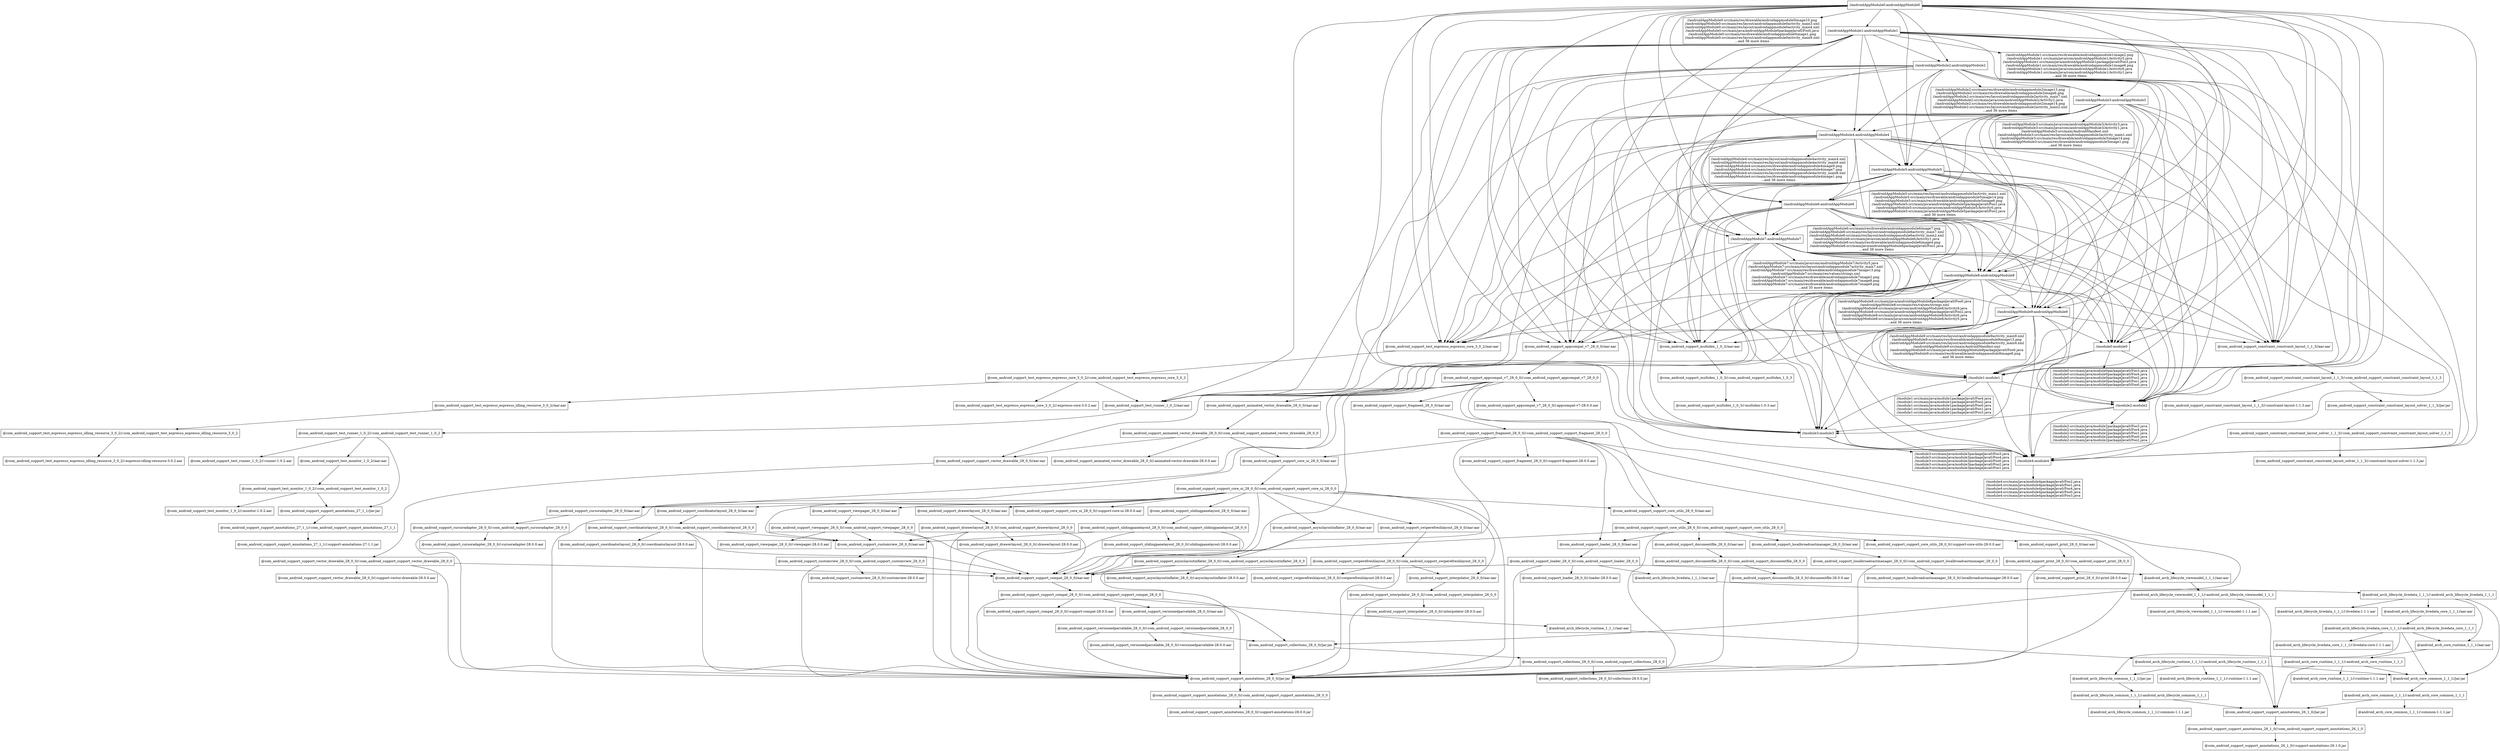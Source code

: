 digraph mygraph {
  node [shape=box];
"//androidAppModule0:androidAppModule0"
"//androidAppModule0:androidAppModule0" -> "//androidAppModule9:androidAppModule9"
"//androidAppModule0:androidAppModule0" -> "//module3:module3"
"//androidAppModule0:androidAppModule0" -> "//androidAppModule4:androidAppModule4"
"//androidAppModule0:androidAppModule0" -> "//androidAppModule6:androidAppModule6"
"//androidAppModule0:androidAppModule0" -> "//androidAppModule8:androidAppModule8"
"//androidAppModule0:androidAppModule0" -> "//androidAppModule7:androidAppModule7"
"//androidAppModule0:androidAppModule0" -> "//androidAppModule2:androidAppModule2"
"//androidAppModule0:androidAppModule0" -> "@com_android_support_appcompat_v7_28_0_0//aar:aar"
"//androidAppModule0:androidAppModule0" -> "//androidAppModule0:src/main/res/drawable/androidappmodule0image10.png\n//androidAppModule0:src/main/res/layout/androidappmodule0activity_main3.xml\n//androidAppModule0:src/main/res/layout/androidappmodule0activity_main4.xml\n//androidAppModule0:src/main/java/androidAppModule0packageJava0/Foo0.java\n//androidAppModule0:src/main/res/drawable/androidappmodule0image1.png\n//androidAppModule0:src/main/res/layout/androidappmodule0activity_main9.xml\n...and 36 more items"
"//androidAppModule0:androidAppModule0" -> "//module0:module0"
"//androidAppModule0:androidAppModule0" -> "@com_android_support_test_espresso_espresso_core_3_0_2//aar:aar"
"//androidAppModule0:androidAppModule0" -> "@com_android_support_multidex_1_0_3//aar:aar"
"//androidAppModule0:androidAppModule0" -> "@com_android_support_test_runner_1_0_2//aar:aar"
"//androidAppModule0:androidAppModule0" -> "@com_android_support_constraint_constraint_layout_1_1_3//aar:aar"
"//androidAppModule0:androidAppModule0" -> "//androidAppModule1:androidAppModule1"
"//androidAppModule0:androidAppModule0" -> "//module2:module2"
"//androidAppModule0:androidAppModule0" -> "//androidAppModule3:androidAppModule3"
"//androidAppModule0:androidAppModule0" -> "//module4:module4"
"//androidAppModule0:androidAppModule0" -> "//androidAppModule5:androidAppModule5"
"//androidAppModule0:androidAppModule0" -> "//module1:module1"
"//androidAppModule1:androidAppModule1"
"//androidAppModule1:androidAppModule1" -> "//androidAppModule3:androidAppModule3"
"//androidAppModule1:androidAppModule1" -> "@com_android_support_constraint_constraint_layout_1_1_3//aar:aar"
"//androidAppModule1:androidAppModule1" -> "//androidAppModule1:src/main/res/drawable/androidappmodule1image2.png\n//androidAppModule1:src/main/java/com/androidAppModule1/Activity5.java\n//androidAppModule1:src/main/java/androidAppModule1packageJava0/Foo3.java\n//androidAppModule1:src/main/res/drawable/androidappmodule1image6.png\n//androidAppModule1:src/main/java/com/androidAppModule1/Activity6.java\n//androidAppModule1:src/main/java/com/androidAppModule1/Activity1.java\n...and 36 more items"
"//androidAppModule1:androidAppModule1" -> "@com_android_support_test_espresso_espresso_core_3_0_2//aar:aar"
"//androidAppModule1:androidAppModule1" -> "@com_android_support_test_runner_1_0_2//aar:aar"
"//androidAppModule1:androidAppModule1" -> "@com_android_support_multidex_1_0_3//aar:aar"
"//androidAppModule1:androidAppModule1" -> "@com_android_support_appcompat_v7_28_0_0//aar:aar"
"//androidAppModule1:androidAppModule1" -> "//androidAppModule7:androidAppModule7"
"//androidAppModule1:androidAppModule1" -> "//androidAppModule9:androidAppModule9"
"//androidAppModule1:androidAppModule1" -> "//androidAppModule4:androidAppModule4"
"//androidAppModule1:androidAppModule1" -> "//module4:module4"
"//androidAppModule1:androidAppModule1" -> "//module2:module2"
"//androidAppModule1:androidAppModule1" -> "//module1:module1"
"//androidAppModule1:androidAppModule1" -> "//module3:module3"
"//androidAppModule1:androidAppModule1" -> "//module0:module0"
"//androidAppModule1:androidAppModule1" -> "//androidAppModule8:androidAppModule8"
"//androidAppModule1:androidAppModule1" -> "//androidAppModule6:androidAppModule6"
"//androidAppModule1:androidAppModule1" -> "//androidAppModule5:androidAppModule5"
"//androidAppModule1:androidAppModule1" -> "//androidAppModule2:androidAppModule2"
"//androidAppModule0:src/main/res/drawable/androidappmodule0image10.png\n//androidAppModule0:src/main/res/layout/androidappmodule0activity_main3.xml\n//androidAppModule0:src/main/res/layout/androidappmodule0activity_main4.xml\n//androidAppModule0:src/main/java/androidAppModule0packageJava0/Foo0.java\n//androidAppModule0:src/main/res/drawable/androidappmodule0image1.png\n//androidAppModule0:src/main/res/layout/androidappmodule0activity_main9.xml\n...and 36 more items"
"//androidAppModule1:src/main/res/drawable/androidappmodule1image2.png\n//androidAppModule1:src/main/java/com/androidAppModule1/Activity5.java\n//androidAppModule1:src/main/java/androidAppModule1packageJava0/Foo3.java\n//androidAppModule1:src/main/res/drawable/androidappmodule1image6.png\n//androidAppModule1:src/main/java/com/androidAppModule1/Activity6.java\n//androidAppModule1:src/main/java/com/androidAppModule1/Activity1.java\n...and 36 more items"
"//androidAppModule2:androidAppModule2"
"//androidAppModule2:androidAppModule2" -> "//androidAppModule2:src/main/res/drawable/androidappmodule2image13.png\n//androidAppModule2:src/main/res/drawable/androidappmodule2image6.png\n//androidAppModule2:src/main/res/layout/androidappmodule2activity_main7.xml\n//androidAppModule2:src/main/java/com/androidAppModule2/Activity2.java\n//androidAppModule2:src/main/res/drawable/androidappmodule2image14.png\n//androidAppModule2:src/main/res/layout/androidappmodule2activity_main2.xml\n...and 36 more items"
"//androidAppModule2:androidAppModule2" -> "@com_android_support_test_runner_1_0_2//aar:aar"
"//androidAppModule2:androidAppModule2" -> "@com_android_support_test_espresso_espresso_core_3_0_2//aar:aar"
"//androidAppModule2:androidAppModule2" -> "@com_android_support_multidex_1_0_3//aar:aar"
"//androidAppModule2:androidAppModule2" -> "@com_android_support_constraint_constraint_layout_1_1_3//aar:aar"
"//androidAppModule2:androidAppModule2" -> "@com_android_support_appcompat_v7_28_0_0//aar:aar"
"//androidAppModule2:androidAppModule2" -> "//module0:module0"
"//androidAppModule2:androidAppModule2" -> "//module3:module3"
"//androidAppModule2:androidAppModule2" -> "//androidAppModule7:androidAppModule7"
"//androidAppModule2:androidAppModule2" -> "//module4:module4"
"//androidAppModule2:androidAppModule2" -> "//androidAppModule5:androidAppModule5"
"//androidAppModule2:androidAppModule2" -> "//module2:module2"
"//androidAppModule2:androidAppModule2" -> "//module1:module1"
"//androidAppModule2:androidAppModule2" -> "//androidAppModule4:androidAppModule4"
"//androidAppModule2:androidAppModule2" -> "//androidAppModule8:androidAppModule8"
"//androidAppModule2:androidAppModule2" -> "//androidAppModule6:androidAppModule6"
"//androidAppModule2:androidAppModule2" -> "//androidAppModule9:androidAppModule9"
"//androidAppModule2:androidAppModule2" -> "//androidAppModule3:androidAppModule3"
"//androidAppModule2:src/main/res/drawable/androidappmodule2image13.png\n//androidAppModule2:src/main/res/drawable/androidappmodule2image6.png\n//androidAppModule2:src/main/res/layout/androidappmodule2activity_main7.xml\n//androidAppModule2:src/main/java/com/androidAppModule2/Activity2.java\n//androidAppModule2:src/main/res/drawable/androidappmodule2image14.png\n//androidAppModule2:src/main/res/layout/androidappmodule2activity_main2.xml\n...and 36 more items"
"//androidAppModule3:androidAppModule3"
"//androidAppModule3:androidAppModule3" -> "//androidAppModule5:androidAppModule5"
"//androidAppModule3:androidAppModule3" -> "//module4:module4"
"//androidAppModule3:androidAppModule3" -> "//androidAppModule4:androidAppModule4"
"//androidAppModule3:androidAppModule3" -> "//androidAppModule3:src/main/java/com/androidAppModule3/Activity3.java\n//androidAppModule3:src/main/java/com/androidAppModule3/Activity1.java\n//androidAppModule3:src/main/AndroidManifest.xml\n//androidAppModule3:src/main/res/layout/androidappmodule3activity_main1.xml\n//androidAppModule3:src/main/res/drawable/androidappmodule3image14.png\n//androidAppModule3:src/main/res/drawable/androidappmodule3image1.png\n...and 36 more items"
"//androidAppModule3:androidAppModule3" -> "@com_android_support_test_runner_1_0_2//aar:aar"
"//androidAppModule3:androidAppModule3" -> "@com_android_support_test_espresso_espresso_core_3_0_2//aar:aar"
"//androidAppModule3:androidAppModule3" -> "@com_android_support_multidex_1_0_3//aar:aar"
"//androidAppModule3:androidAppModule3" -> "@com_android_support_constraint_constraint_layout_1_1_3//aar:aar"
"//androidAppModule3:androidAppModule3" -> "@com_android_support_appcompat_v7_28_0_0//aar:aar"
"//androidAppModule3:androidAppModule3" -> "//androidAppModule8:androidAppModule8"
"//androidAppModule3:androidAppModule3" -> "//module2:module2"
"//androidAppModule3:androidAppModule3" -> "//module0:module0"
"//androidAppModule3:androidAppModule3" -> "//module1:module1"
"//androidAppModule3:androidAppModule3" -> "//androidAppModule7:androidAppModule7"
"//androidAppModule3:androidAppModule3" -> "//androidAppModule9:androidAppModule9"
"//androidAppModule3:androidAppModule3" -> "//module3:module3"
"//androidAppModule3:androidAppModule3" -> "//androidAppModule6:androidAppModule6"
"//androidAppModule3:src/main/java/com/androidAppModule3/Activity3.java\n//androidAppModule3:src/main/java/com/androidAppModule3/Activity1.java\n//androidAppModule3:src/main/AndroidManifest.xml\n//androidAppModule3:src/main/res/layout/androidappmodule3activity_main1.xml\n//androidAppModule3:src/main/res/drawable/androidappmodule3image14.png\n//androidAppModule3:src/main/res/drawable/androidappmodule3image1.png\n...and 36 more items"
"//androidAppModule4:androidAppModule4"
"//androidAppModule4:androidAppModule4" -> "@com_android_support_appcompat_v7_28_0_0//aar:aar"
"//androidAppModule4:androidAppModule4" -> "//androidAppModule4:src/main/res/layout/androidappmodule4activity_main4.xml\n//androidAppModule4:src/main/res/layout/androidappmodule4activity_main9.xml\n//androidAppModule4:src/main/res/drawable/androidappmodule4image9.png\n//androidAppModule4:src/main/res/drawable/androidappmodule4image7.png\n//androidAppModule4:src/main/res/layout/androidappmodule4activity_main8.xml\n//androidAppModule4:src/main/res/drawable/androidappmodule4image1.png\n...and 36 more items"
"//androidAppModule4:androidAppModule4" -> "@com_android_support_test_espresso_espresso_core_3_0_2//aar:aar"
"//androidAppModule4:androidAppModule4" -> "@com_android_support_test_runner_1_0_2//aar:aar"
"//androidAppModule4:androidAppModule4" -> "@com_android_support_multidex_1_0_3//aar:aar"
"//androidAppModule4:androidAppModule4" -> "@com_android_support_constraint_constraint_layout_1_1_3//aar:aar"
"//androidAppModule4:androidAppModule4" -> "//module2:module2"
"//androidAppModule4:androidAppModule4" -> "//androidAppModule8:androidAppModule8"
"//androidAppModule4:androidAppModule4" -> "//module4:module4"
"//androidAppModule4:androidAppModule4" -> "//androidAppModule6:androidAppModule6"
"//androidAppModule4:androidAppModule4" -> "//module3:module3"
"//androidAppModule4:androidAppModule4" -> "//androidAppModule9:androidAppModule9"
"//androidAppModule4:androidAppModule4" -> "//module1:module1"
"//androidAppModule4:androidAppModule4" -> "//module0:module0"
"//androidAppModule4:androidAppModule4" -> "//androidAppModule7:androidAppModule7"
"//androidAppModule4:androidAppModule4" -> "//androidAppModule5:androidAppModule5"
"//androidAppModule4:src/main/res/layout/androidappmodule4activity_main4.xml\n//androidAppModule4:src/main/res/layout/androidappmodule4activity_main9.xml\n//androidAppModule4:src/main/res/drawable/androidappmodule4image9.png\n//androidAppModule4:src/main/res/drawable/androidappmodule4image7.png\n//androidAppModule4:src/main/res/layout/androidappmodule4activity_main8.xml\n//androidAppModule4:src/main/res/drawable/androidappmodule4image1.png\n...and 36 more items"
"//androidAppModule5:androidAppModule5"
"//androidAppModule5:androidAppModule5" -> "//module1:module1"
"//androidAppModule5:androidAppModule5" -> "@com_android_support_appcompat_v7_28_0_0//aar:aar"
"//androidAppModule5:androidAppModule5" -> "//androidAppModule5:src/main/res/layout/androidappmodule5activity_main1.xml\n//androidAppModule5:src/main/res/drawable/androidappmodule5image14.png\n//androidAppModule5:src/main/res/drawable/androidappmodule5image6.png\n//androidAppModule5:src/main/java/androidAppModule5packageJava0/Foo1.java\n//androidAppModule5:src/main/java/com/androidAppModule5/Activity0.java\n//androidAppModule5:src/main/java/androidAppModule5packageJava0/Foo2.java\n...and 36 more items"
"//androidAppModule5:androidAppModule5" -> "@com_android_support_test_espresso_espresso_core_3_0_2//aar:aar"
"//androidAppModule5:androidAppModule5" -> "@com_android_support_test_runner_1_0_2//aar:aar"
"//androidAppModule5:androidAppModule5" -> "@com_android_support_multidex_1_0_3//aar:aar"
"//androidAppModule5:androidAppModule5" -> "@com_android_support_constraint_constraint_layout_1_1_3//aar:aar"
"//androidAppModule5:androidAppModule5" -> "//module3:module3"
"//androidAppModule5:androidAppModule5" -> "//androidAppModule9:androidAppModule9"
"//androidAppModule5:androidAppModule5" -> "//androidAppModule6:androidAppModule6"
"//androidAppModule5:androidAppModule5" -> "//androidAppModule7:androidAppModule7"
"//androidAppModule5:androidAppModule5" -> "//module4:module4"
"//androidAppModule5:androidAppModule5" -> "//androidAppModule8:androidAppModule8"
"//androidAppModule5:androidAppModule5" -> "//module0:module0"
"//androidAppModule5:androidAppModule5" -> "//module2:module2"
"//androidAppModule6:androidAppModule6"
"//androidAppModule6:androidAppModule6" -> "//androidAppModule6:src/main/res/drawable/androidappmodule6image7.png\n//androidAppModule6:src/main/res/layout/androidappmodule6activity_main7.xml\n//androidAppModule6:src/main/res/layout/androidappmodule6activity_main2.xml\n//androidAppModule6:src/main/java/com/androidAppModule6/Activity1.java\n//androidAppModule6:src/main/res/drawable/androidappmodule6image4.png\n//androidAppModule6:src/main/java/androidAppModule6packageJava0/Foo1.java\n...and 36 more items"
"//androidAppModule6:androidAppModule6" -> "//androidAppModule7:androidAppModule7"
"//androidAppModule6:androidAppModule6" -> "@com_android_support_test_espresso_espresso_core_3_0_2//aar:aar"
"//androidAppModule6:androidAppModule6" -> "@com_android_support_test_runner_1_0_2//aar:aar"
"//androidAppModule6:androidAppModule6" -> "@com_android_support_multidex_1_0_3//aar:aar"
"//androidAppModule6:androidAppModule6" -> "@com_android_support_constraint_constraint_layout_1_1_3//aar:aar"
"//androidAppModule6:androidAppModule6" -> "//module1:module1"
"//androidAppModule6:androidAppModule6" -> "@com_android_support_appcompat_v7_28_0_0//aar:aar"
"//androidAppModule6:androidAppModule6" -> "//module4:module4"
"//androidAppModule6:androidAppModule6" -> "//module2:module2"
"//androidAppModule6:androidAppModule6" -> "//module0:module0"
"//androidAppModule6:androidAppModule6" -> "//androidAppModule8:androidAppModule8"
"//androidAppModule6:androidAppModule6" -> "//androidAppModule9:androidAppModule9"
"//androidAppModule6:androidAppModule6" -> "//module3:module3"
"//androidAppModule7:androidAppModule7"
"//androidAppModule7:androidAppModule7" -> "//androidAppModule7:src/main/java/com/androidAppModule7/Activity5.java\n//androidAppModule7:src/main/res/layout/androidappmodule7activity_main7.xml\n//androidAppModule7:src/main/res/drawable/androidappmodule7image13.png\n//androidAppModule7:src/main/res/values/strings.xml\n//androidAppModule7:src/main/res/drawable/androidappmodule7image2.png\n//androidAppModule7:src/main/res/drawable/androidappmodule7image8.png\n//androidAppModule7:src/main/res/drawable/androidappmodule7image9.png\n...and 35 more items"
"//androidAppModule7:androidAppModule7" -> "@com_android_support_test_espresso_espresso_core_3_0_2//aar:aar"
"//androidAppModule7:androidAppModule7" -> "@com_android_support_multidex_1_0_3//aar:aar"
"//androidAppModule7:androidAppModule7" -> "@com_android_support_test_runner_1_0_2//aar:aar"
"//androidAppModule7:androidAppModule7" -> "@com_android_support_constraint_constraint_layout_1_1_3//aar:aar"
"//androidAppModule7:androidAppModule7" -> "@com_android_support_appcompat_v7_28_0_0//aar:aar"
"//androidAppModule7:androidAppModule7" -> "//module0:module0"
"//androidAppModule7:androidAppModule7" -> "//module2:module2"
"//androidAppModule7:androidAppModule7" -> "//androidAppModule9:androidAppModule9"
"//androidAppModule7:androidAppModule7" -> "//module4:module4"
"//androidAppModule7:androidAppModule7" -> "//module3:module3"
"//androidAppModule7:androidAppModule7" -> "//module1:module1"
"//androidAppModule7:androidAppModule7" -> "//androidAppModule8:androidAppModule8"
"//androidAppModule8:androidAppModule8"
"//androidAppModule8:androidAppModule8" -> "//module2:module2"
"//androidAppModule8:androidAppModule8" -> "//androidAppModule8:src/main/java/androidAppModule8packageJava0/Foo0.java\n//androidAppModule8:src/main/res/values/strings.xml\n//androidAppModule8:src/main/java/com/androidAppModule8/Activity8.java\n//androidAppModule8:src/main/java/androidAppModule8packageJava0/Foo2.java\n//androidAppModule8:src/main/java/com/androidAppModule8/Activity6.java\n//androidAppModule8:src/main/java/com/androidAppModule8/Activity5.java\n...and 36 more items"
"//androidAppModule8:androidAppModule8" -> "//module3:module3"
"//androidAppModule8:androidAppModule8" -> "@com_android_support_test_espresso_espresso_core_3_0_2//aar:aar"
"//androidAppModule8:androidAppModule8" -> "@com_android_support_test_runner_1_0_2//aar:aar"
"//androidAppModule8:androidAppModule8" -> "@com_android_support_multidex_1_0_3//aar:aar"
"//androidAppModule8:androidAppModule8" -> "@com_android_support_constraint_constraint_layout_1_1_3//aar:aar"
"//androidAppModule8:androidAppModule8" -> "@com_android_support_appcompat_v7_28_0_0//aar:aar"
"//androidAppModule8:androidAppModule8" -> "//module0:module0"
"//androidAppModule8:androidAppModule8" -> "//module4:module4"
"//androidAppModule8:androidAppModule8" -> "//module1:module1"
"//androidAppModule8:androidAppModule8" -> "//androidAppModule9:androidAppModule9"
"//androidAppModule8:src/main/java/androidAppModule8packageJava0/Foo0.java\n//androidAppModule8:src/main/res/values/strings.xml\n//androidAppModule8:src/main/java/com/androidAppModule8/Activity8.java\n//androidAppModule8:src/main/java/androidAppModule8packageJava0/Foo2.java\n//androidAppModule8:src/main/java/com/androidAppModule8/Activity6.java\n//androidAppModule8:src/main/java/com/androidAppModule8/Activity5.java\n...and 36 more items"
"//androidAppModule7:src/main/java/com/androidAppModule7/Activity5.java\n//androidAppModule7:src/main/res/layout/androidappmodule7activity_main7.xml\n//androidAppModule7:src/main/res/drawable/androidappmodule7image13.png\n//androidAppModule7:src/main/res/values/strings.xml\n//androidAppModule7:src/main/res/drawable/androidappmodule7image2.png\n//androidAppModule7:src/main/res/drawable/androidappmodule7image8.png\n//androidAppModule7:src/main/res/drawable/androidappmodule7image9.png\n...and 35 more items"
"//androidAppModule6:src/main/res/drawable/androidappmodule6image7.png\n//androidAppModule6:src/main/res/layout/androidappmodule6activity_main7.xml\n//androidAppModule6:src/main/res/layout/androidappmodule6activity_main2.xml\n//androidAppModule6:src/main/java/com/androidAppModule6/Activity1.java\n//androidAppModule6:src/main/res/drawable/androidappmodule6image4.png\n//androidAppModule6:src/main/java/androidAppModule6packageJava0/Foo1.java\n...and 36 more items"
"//androidAppModule9:androidAppModule9"
"//androidAppModule9:androidAppModule9" -> "@com_android_support_test_runner_1_0_2//aar:aar"
"//androidAppModule9:androidAppModule9" -> "//module2:module2"
"//androidAppModule9:androidAppModule9" -> "//androidAppModule9:src/main/res/layout/androidappmodule9activity_main9.xml\n//androidAppModule9:src/main/res/drawable/androidappmodule9image13.png\n//androidAppModule9:src/main/res/layout/androidappmodule9activity_main4.xml\n//androidAppModule9:src/main/AndroidManifest.xml\n//androidAppModule9:src/main/java/androidAppModule9packageJava0/Foo0.java\n//androidAppModule9:src/main/res/drawable/androidappmodule9image8.png\n...and 36 more items"
"//androidAppModule9:androidAppModule9" -> "@com_android_support_test_espresso_espresso_core_3_0_2//aar:aar"
"//androidAppModule9:androidAppModule9" -> "@com_android_support_multidex_1_0_3//aar:aar"
"//androidAppModule9:androidAppModule9" -> "@com_android_support_constraint_constraint_layout_1_1_3//aar:aar"
"//androidAppModule9:androidAppModule9" -> "@com_android_support_appcompat_v7_28_0_0//aar:aar"
"//androidAppModule9:androidAppModule9" -> "//module4:module4"
"//androidAppModule9:androidAppModule9" -> "//module0:module0"
"//androidAppModule9:androidAppModule9" -> "//module1:module1"
"//androidAppModule9:androidAppModule9" -> "//module3:module3"
"//module0:module0"
"//module0:module0" -> "//module2:module2"
"//module0:module0" -> "//module4:module4"
"//module0:module0" -> "//module1:module1"
"//module0:module0" -> "//module0:src/main/java/module0packageJava0/Foo3.java\n//module0:src/main/java/module0packageJava0/Foo4.java\n//module0:src/main/java/module0packageJava0/Foo2.java\n//module0:src/main/java/module0packageJava0/Foo1.java\n//module0:src/main/java/module0packageJava0/Foo0.java"
"//module0:module0" -> "//module3:module3"
"//module0:src/main/java/module0packageJava0/Foo3.java\n//module0:src/main/java/module0packageJava0/Foo4.java\n//module0:src/main/java/module0packageJava0/Foo2.java\n//module0:src/main/java/module0packageJava0/Foo1.java\n//module0:src/main/java/module0packageJava0/Foo0.java"
"//androidAppModule9:src/main/res/layout/androidappmodule9activity_main9.xml\n//androidAppModule9:src/main/res/drawable/androidappmodule9image13.png\n//androidAppModule9:src/main/res/layout/androidappmodule9activity_main4.xml\n//androidAppModule9:src/main/AndroidManifest.xml\n//androidAppModule9:src/main/java/androidAppModule9packageJava0/Foo0.java\n//androidAppModule9:src/main/res/drawable/androidappmodule9image8.png\n...and 36 more items"
"@com_android_support_constraint_constraint_layout_1_1_3//aar:aar"
"@com_android_support_constraint_constraint_layout_1_1_3//aar:aar" -> "@com_android_support_constraint_constraint_layout_1_1_3//:com_android_support_constraint_constraint_layout_1_1_3"
"@com_android_support_constraint_constraint_layout_1_1_3//:com_android_support_constraint_constraint_layout_1_1_3"
"@com_android_support_constraint_constraint_layout_1_1_3//:com_android_support_constraint_constraint_layout_1_1_3" -> "@com_android_support_constraint_constraint_layout_1_1_3//:constraint-layout-1.1.3.aar"
"@com_android_support_constraint_constraint_layout_1_1_3//:com_android_support_constraint_constraint_layout_1_1_3" -> "@com_android_support_constraint_constraint_layout_solver_1_1_3//jar:jar"
"@com_android_support_constraint_constraint_layout_solver_1_1_3//jar:jar"
"@com_android_support_constraint_constraint_layout_solver_1_1_3//jar:jar" -> "@com_android_support_constraint_constraint_layout_solver_1_1_3//:com_android_support_constraint_constraint_layout_solver_1_1_3"
"@com_android_support_constraint_constraint_layout_solver_1_1_3//:com_android_support_constraint_constraint_layout_solver_1_1_3"
"@com_android_support_constraint_constraint_layout_solver_1_1_3//:com_android_support_constraint_constraint_layout_solver_1_1_3" -> "@com_android_support_constraint_constraint_layout_solver_1_1_3//:constraint-layout-solver-1.1.3.jar"
"@com_android_support_constraint_constraint_layout_solver_1_1_3//:constraint-layout-solver-1.1.3.jar"
"@com_android_support_constraint_constraint_layout_1_1_3//:constraint-layout-1.1.3.aar"
"@com_android_support_multidex_1_0_3//aar:aar"
"@com_android_support_multidex_1_0_3//aar:aar" -> "@com_android_support_multidex_1_0_3//:com_android_support_multidex_1_0_3"
"@com_android_support_multidex_1_0_3//:com_android_support_multidex_1_0_3"
"@com_android_support_multidex_1_0_3//:com_android_support_multidex_1_0_3" -> "@com_android_support_multidex_1_0_3//:multidex-1.0.3.aar"
"@com_android_support_multidex_1_0_3//:multidex-1.0.3.aar"
"//androidAppModule5:src/main/res/layout/androidappmodule5activity_main1.xml\n//androidAppModule5:src/main/res/drawable/androidappmodule5image14.png\n//androidAppModule5:src/main/res/drawable/androidappmodule5image6.png\n//androidAppModule5:src/main/java/androidAppModule5packageJava0/Foo1.java\n//androidAppModule5:src/main/java/com/androidAppModule5/Activity0.java\n//androidAppModule5:src/main/java/androidAppModule5packageJava0/Foo2.java\n...and 36 more items"
"@com_android_support_appcompat_v7_28_0_0//aar:aar"
"@com_android_support_appcompat_v7_28_0_0//aar:aar" -> "@com_android_support_appcompat_v7_28_0_0//:com_android_support_appcompat_v7_28_0_0"
"@com_android_support_appcompat_v7_28_0_0//:com_android_support_appcompat_v7_28_0_0"
"@com_android_support_appcompat_v7_28_0_0//:com_android_support_appcompat_v7_28_0_0" -> "@com_android_support_support_compat_28_0_0//aar:aar"
"@com_android_support_appcompat_v7_28_0_0//:com_android_support_appcompat_v7_28_0_0" -> "@com_android_support_appcompat_v7_28_0_0//:appcompat-v7-28.0.0.aar"
"@com_android_support_appcompat_v7_28_0_0//:com_android_support_appcompat_v7_28_0_0" -> "@com_android_support_support_fragment_28_0_0//aar:aar"
"@com_android_support_appcompat_v7_28_0_0//:com_android_support_appcompat_v7_28_0_0" -> "@com_android_support_support_core_utils_28_0_0//aar:aar"
"@com_android_support_appcompat_v7_28_0_0//:com_android_support_appcompat_v7_28_0_0" -> "@com_android_support_collections_28_0_0//jar:jar"
"@com_android_support_appcompat_v7_28_0_0//:com_android_support_appcompat_v7_28_0_0" -> "@com_android_support_cursoradapter_28_0_0//aar:aar"
"@com_android_support_appcompat_v7_28_0_0//:com_android_support_appcompat_v7_28_0_0" -> "@com_android_support_animated_vector_drawable_28_0_0//aar:aar"
"@com_android_support_appcompat_v7_28_0_0//:com_android_support_appcompat_v7_28_0_0" -> "@com_android_support_support_vector_drawable_28_0_0//aar:aar"
"@com_android_support_appcompat_v7_28_0_0//:com_android_support_appcompat_v7_28_0_0" -> "@com_android_support_support_annotations_28_0_0//jar:jar"
"@com_android_support_animated_vector_drawable_28_0_0//aar:aar"
"@com_android_support_animated_vector_drawable_28_0_0//aar:aar" -> "@com_android_support_animated_vector_drawable_28_0_0//:com_android_support_animated_vector_drawable_28_0_0"
"@com_android_support_animated_vector_drawable_28_0_0//:com_android_support_animated_vector_drawable_28_0_0"
"@com_android_support_animated_vector_drawable_28_0_0//:com_android_support_animated_vector_drawable_28_0_0" -> "@com_android_support_animated_vector_drawable_28_0_0//:animated-vector-drawable-28.0.0.aar"
"@com_android_support_animated_vector_drawable_28_0_0//:com_android_support_animated_vector_drawable_28_0_0" -> "@com_android_support_support_core_ui_28_0_0//aar:aar"
"@com_android_support_animated_vector_drawable_28_0_0//:com_android_support_animated_vector_drawable_28_0_0" -> "@com_android_support_support_vector_drawable_28_0_0//aar:aar"
"@com_android_support_support_vector_drawable_28_0_0//aar:aar"
"@com_android_support_support_vector_drawable_28_0_0//aar:aar" -> "@com_android_support_support_vector_drawable_28_0_0//:com_android_support_support_vector_drawable_28_0_0"
"@com_android_support_support_vector_drawable_28_0_0//:com_android_support_support_vector_drawable_28_0_0"
"@com_android_support_support_vector_drawable_28_0_0//:com_android_support_support_vector_drawable_28_0_0" -> "@com_android_support_support_annotations_28_0_0//jar:jar"
"@com_android_support_support_vector_drawable_28_0_0//:com_android_support_support_vector_drawable_28_0_0" -> "@com_android_support_support_compat_28_0_0//aar:aar"
"@com_android_support_support_vector_drawable_28_0_0//:com_android_support_support_vector_drawable_28_0_0" -> "@com_android_support_support_vector_drawable_28_0_0//:support-vector-drawable-28.0.0.aar"
"@com_android_support_support_vector_drawable_28_0_0//:support-vector-drawable-28.0.0.aar"
"@com_android_support_animated_vector_drawable_28_0_0//:animated-vector-drawable-28.0.0.aar"
"@com_android_support_support_fragment_28_0_0//aar:aar"
"@com_android_support_support_fragment_28_0_0//aar:aar" -> "@com_android_support_support_fragment_28_0_0//:com_android_support_support_fragment_28_0_0"
"@com_android_support_support_fragment_28_0_0//:com_android_support_support_fragment_28_0_0"
"@com_android_support_support_fragment_28_0_0//:com_android_support_support_fragment_28_0_0" -> "@android_arch_lifecycle_viewmodel_1_1_1//aar:aar"
"@com_android_support_support_fragment_28_0_0//:com_android_support_support_fragment_28_0_0" -> "@com_android_support_support_annotations_28_0_0//jar:jar"
"@com_android_support_support_fragment_28_0_0//:com_android_support_support_fragment_28_0_0" -> "@com_android_support_support_core_ui_28_0_0//aar:aar"
"@com_android_support_support_fragment_28_0_0//:com_android_support_support_fragment_28_0_0" -> "@com_android_support_support_core_utils_28_0_0//aar:aar"
"@com_android_support_support_fragment_28_0_0//:com_android_support_support_fragment_28_0_0" -> "@com_android_support_support_compat_28_0_0//aar:aar"
"@com_android_support_support_fragment_28_0_0//:com_android_support_support_fragment_28_0_0" -> "@com_android_support_support_fragment_28_0_0//:support-fragment-28.0.0.aar"
"@com_android_support_support_fragment_28_0_0//:com_android_support_support_fragment_28_0_0" -> "@com_android_support_loader_28_0_0//aar:aar"
"@com_android_support_support_core_ui_28_0_0//aar:aar"
"@com_android_support_support_core_ui_28_0_0//aar:aar" -> "@com_android_support_support_core_ui_28_0_0//:com_android_support_support_core_ui_28_0_0"
"@com_android_support_support_core_ui_28_0_0//:com_android_support_support_core_ui_28_0_0"
"@com_android_support_support_core_ui_28_0_0//:com_android_support_support_core_ui_28_0_0" -> "@com_android_support_cursoradapter_28_0_0//aar:aar"
"@com_android_support_support_core_ui_28_0_0//:com_android_support_support_core_ui_28_0_0" -> "@com_android_support_support_compat_28_0_0//aar:aar"
"@com_android_support_support_core_ui_28_0_0//:com_android_support_support_core_ui_28_0_0" -> "@com_android_support_drawerlayout_28_0_0//aar:aar"
"@com_android_support_support_core_ui_28_0_0//:com_android_support_support_core_ui_28_0_0" -> "@com_android_support_support_core_ui_28_0_0//:support-core-ui-28.0.0.aar"
"@com_android_support_support_core_ui_28_0_0//:com_android_support_support_core_ui_28_0_0" -> "@com_android_support_asynclayoutinflater_28_0_0//aar:aar"
"@com_android_support_support_core_ui_28_0_0//:com_android_support_support_core_ui_28_0_0" -> "@com_android_support_slidingpanelayout_28_0_0//aar:aar"
"@com_android_support_support_core_ui_28_0_0//:com_android_support_support_core_ui_28_0_0" -> "@com_android_support_support_core_utils_28_0_0//aar:aar"
"@com_android_support_support_core_ui_28_0_0//:com_android_support_support_core_ui_28_0_0" -> "@com_android_support_support_annotations_28_0_0//jar:jar"
"@com_android_support_support_core_ui_28_0_0//:com_android_support_support_core_ui_28_0_0" -> "@com_android_support_interpolator_28_0_0//aar:aar"
"@com_android_support_support_core_ui_28_0_0//:com_android_support_support_core_ui_28_0_0" -> "@com_android_support_customview_28_0_0//aar:aar"
"@com_android_support_support_core_ui_28_0_0//:com_android_support_support_core_ui_28_0_0" -> "@com_android_support_swiperefreshlayout_28_0_0//aar:aar"
"@com_android_support_support_core_ui_28_0_0//:com_android_support_support_core_ui_28_0_0" -> "@com_android_support_coordinatorlayout_28_0_0//aar:aar"
"@com_android_support_support_core_ui_28_0_0//:com_android_support_support_core_ui_28_0_0" -> "@com_android_support_viewpager_28_0_0//aar:aar"
"@com_android_support_viewpager_28_0_0//aar:aar"
"@com_android_support_viewpager_28_0_0//aar:aar" -> "@com_android_support_viewpager_28_0_0//:com_android_support_viewpager_28_0_0"
"@com_android_support_viewpager_28_0_0//:com_android_support_viewpager_28_0_0"
"@com_android_support_viewpager_28_0_0//:com_android_support_viewpager_28_0_0" -> "@com_android_support_support_annotations_28_0_0//jar:jar"
"@com_android_support_viewpager_28_0_0//:com_android_support_viewpager_28_0_0" -> "@com_android_support_customview_28_0_0//aar:aar"
"@com_android_support_viewpager_28_0_0//:com_android_support_viewpager_28_0_0" -> "@com_android_support_support_compat_28_0_0//aar:aar"
"@com_android_support_viewpager_28_0_0//:com_android_support_viewpager_28_0_0" -> "@com_android_support_viewpager_28_0_0//:viewpager-28.0.0.aar"
"@com_android_support_viewpager_28_0_0//:viewpager-28.0.0.aar"
"@com_android_support_coordinatorlayout_28_0_0//aar:aar"
"@com_android_support_coordinatorlayout_28_0_0//aar:aar" -> "@com_android_support_coordinatorlayout_28_0_0//:com_android_support_coordinatorlayout_28_0_0"
"@com_android_support_coordinatorlayout_28_0_0//:com_android_support_coordinatorlayout_28_0_0"
"@com_android_support_coordinatorlayout_28_0_0//:com_android_support_coordinatorlayout_28_0_0" -> "@com_android_support_coordinatorlayout_28_0_0//:coordinatorlayout-28.0.0.aar"
"@com_android_support_coordinatorlayout_28_0_0//:com_android_support_coordinatorlayout_28_0_0" -> "@com_android_support_support_compat_28_0_0//aar:aar"
"@com_android_support_coordinatorlayout_28_0_0//:com_android_support_coordinatorlayout_28_0_0" -> "@com_android_support_customview_28_0_0//aar:aar"
"@com_android_support_coordinatorlayout_28_0_0//:com_android_support_coordinatorlayout_28_0_0" -> "@com_android_support_support_annotations_28_0_0//jar:jar"
"@com_android_support_coordinatorlayout_28_0_0//:coordinatorlayout-28.0.0.aar"
"@com_android_support_swiperefreshlayout_28_0_0//aar:aar"
"@com_android_support_swiperefreshlayout_28_0_0//aar:aar" -> "@com_android_support_swiperefreshlayout_28_0_0//:com_android_support_swiperefreshlayout_28_0_0"
"@com_android_support_swiperefreshlayout_28_0_0//:com_android_support_swiperefreshlayout_28_0_0"
"@com_android_support_swiperefreshlayout_28_0_0//:com_android_support_swiperefreshlayout_28_0_0" -> "@com_android_support_support_annotations_28_0_0//jar:jar"
"@com_android_support_swiperefreshlayout_28_0_0//:com_android_support_swiperefreshlayout_28_0_0" -> "@com_android_support_support_compat_28_0_0//aar:aar"
"@com_android_support_swiperefreshlayout_28_0_0//:com_android_support_swiperefreshlayout_28_0_0" -> "@com_android_support_interpolator_28_0_0//aar:aar"
"@com_android_support_swiperefreshlayout_28_0_0//:com_android_support_swiperefreshlayout_28_0_0" -> "@com_android_support_swiperefreshlayout_28_0_0//:swiperefreshlayout-28.0.0.aar"
"@com_android_support_swiperefreshlayout_28_0_0//:swiperefreshlayout-28.0.0.aar"
"@com_android_support_interpolator_28_0_0//aar:aar"
"@com_android_support_interpolator_28_0_0//aar:aar" -> "@com_android_support_interpolator_28_0_0//:com_android_support_interpolator_28_0_0"
"@com_android_support_interpolator_28_0_0//:com_android_support_interpolator_28_0_0"
"@com_android_support_interpolator_28_0_0//:com_android_support_interpolator_28_0_0" -> "@com_android_support_interpolator_28_0_0//:interpolator-28.0.0.aar"
"@com_android_support_interpolator_28_0_0//:com_android_support_interpolator_28_0_0" -> "@com_android_support_support_annotations_28_0_0//jar:jar"
"@com_android_support_interpolator_28_0_0//:interpolator-28.0.0.aar"
"@com_android_support_support_core_utils_28_0_0//aar:aar"
"@com_android_support_support_core_utils_28_0_0//aar:aar" -> "@com_android_support_support_core_utils_28_0_0//:com_android_support_support_core_utils_28_0_0"
"@com_android_support_support_core_utils_28_0_0//:com_android_support_support_core_utils_28_0_0"
"@com_android_support_support_core_utils_28_0_0//:com_android_support_support_core_utils_28_0_0" -> "@com_android_support_support_annotations_28_0_0//jar:jar"
"@com_android_support_support_core_utils_28_0_0//:com_android_support_support_core_utils_28_0_0" -> "@com_android_support_loader_28_0_0//aar:aar"
"@com_android_support_support_core_utils_28_0_0//:com_android_support_support_core_utils_28_0_0" -> "@com_android_support_support_core_utils_28_0_0//:support-core-utils-28.0.0.aar"
"@com_android_support_support_core_utils_28_0_0//:com_android_support_support_core_utils_28_0_0" -> "@com_android_support_support_compat_28_0_0//aar:aar"
"@com_android_support_support_core_utils_28_0_0//:com_android_support_support_core_utils_28_0_0" -> "@com_android_support_localbroadcastmanager_28_0_0//aar:aar"
"@com_android_support_support_core_utils_28_0_0//:com_android_support_support_core_utils_28_0_0" -> "@com_android_support_print_28_0_0//aar:aar"
"@com_android_support_support_core_utils_28_0_0//:com_android_support_support_core_utils_28_0_0" -> "@com_android_support_documentfile_28_0_0//aar:aar"
"@com_android_support_print_28_0_0//aar:aar"
"@com_android_support_print_28_0_0//aar:aar" -> "@com_android_support_print_28_0_0//:com_android_support_print_28_0_0"
"@com_android_support_print_28_0_0//:com_android_support_print_28_0_0"
"@com_android_support_print_28_0_0//:com_android_support_print_28_0_0" -> "@com_android_support_support_annotations_28_0_0//jar:jar"
"@com_android_support_print_28_0_0//:com_android_support_print_28_0_0" -> "@com_android_support_print_28_0_0//:print-28.0.0.aar"
"@com_android_support_print_28_0_0//:print-28.0.0.aar"
"@com_android_support_localbroadcastmanager_28_0_0//aar:aar"
"@com_android_support_localbroadcastmanager_28_0_0//aar:aar" -> "@com_android_support_localbroadcastmanager_28_0_0//:com_android_support_localbroadcastmanager_28_0_0"
"@com_android_support_localbroadcastmanager_28_0_0//:com_android_support_localbroadcastmanager_28_0_0"
"@com_android_support_localbroadcastmanager_28_0_0//:com_android_support_localbroadcastmanager_28_0_0" -> "@com_android_support_localbroadcastmanager_28_0_0//:localbroadcastmanager-28.0.0.aar"
"@com_android_support_localbroadcastmanager_28_0_0//:com_android_support_localbroadcastmanager_28_0_0" -> "@com_android_support_support_annotations_28_0_0//jar:jar"
"@com_android_support_localbroadcastmanager_28_0_0//:localbroadcastmanager-28.0.0.aar"
"@com_android_support_support_core_utils_28_0_0//:support-core-utils-28.0.0.aar"
"@com_android_support_loader_28_0_0//aar:aar"
"@com_android_support_loader_28_0_0//aar:aar" -> "@com_android_support_loader_28_0_0//:com_android_support_loader_28_0_0"
"@com_android_support_loader_28_0_0//:com_android_support_loader_28_0_0"
"@com_android_support_loader_28_0_0//:com_android_support_loader_28_0_0" -> "@com_android_support_loader_28_0_0//:loader-28.0.0.aar"
"@com_android_support_loader_28_0_0//:com_android_support_loader_28_0_0" -> "@android_arch_lifecycle_viewmodel_1_1_1//aar:aar"
"@com_android_support_loader_28_0_0//:com_android_support_loader_28_0_0" -> "@com_android_support_support_compat_28_0_0//aar:aar"
"@com_android_support_loader_28_0_0//:com_android_support_loader_28_0_0" -> "@android_arch_lifecycle_livedata_1_1_1//aar:aar"
"@com_android_support_loader_28_0_0//:com_android_support_loader_28_0_0" -> "@com_android_support_support_annotations_28_0_0//jar:jar"
"@android_arch_lifecycle_livedata_1_1_1//aar:aar"
"@android_arch_lifecycle_livedata_1_1_1//aar:aar" -> "@android_arch_lifecycle_livedata_1_1_1//:android_arch_lifecycle_livedata_1_1_1"
"@android_arch_lifecycle_livedata_1_1_1//:android_arch_lifecycle_livedata_1_1_1"
"@android_arch_lifecycle_livedata_1_1_1//:android_arch_lifecycle_livedata_1_1_1" -> "@android_arch_core_common_1_1_1//jar:jar"
"@android_arch_lifecycle_livedata_1_1_1//:android_arch_lifecycle_livedata_1_1_1" -> "@android_arch_core_runtime_1_1_1//aar:aar"
"@android_arch_lifecycle_livedata_1_1_1//:android_arch_lifecycle_livedata_1_1_1" -> "@android_arch_lifecycle_livedata_1_1_1//:livedata-1.1.1.aar"
"@android_arch_lifecycle_livedata_1_1_1//:android_arch_lifecycle_livedata_1_1_1" -> "@android_arch_lifecycle_livedata_core_1_1_1//aar:aar"
"@android_arch_lifecycle_livedata_core_1_1_1//aar:aar"
"@android_arch_lifecycle_livedata_core_1_1_1//aar:aar" -> "@android_arch_lifecycle_livedata_core_1_1_1//:android_arch_lifecycle_livedata_core_1_1_1"
"@android_arch_lifecycle_livedata_core_1_1_1//:android_arch_lifecycle_livedata_core_1_1_1"
"@android_arch_lifecycle_livedata_core_1_1_1//:android_arch_lifecycle_livedata_core_1_1_1" -> "@android_arch_core_common_1_1_1//jar:jar"
"@android_arch_lifecycle_livedata_core_1_1_1//:android_arch_lifecycle_livedata_core_1_1_1" -> "@android_arch_lifecycle_common_1_1_1//jar:jar"
"@android_arch_lifecycle_livedata_core_1_1_1//:android_arch_lifecycle_livedata_core_1_1_1" -> "@android_arch_lifecycle_livedata_core_1_1_1//:livedata-core-1.1.1.aar"
"@android_arch_lifecycle_livedata_core_1_1_1//:android_arch_lifecycle_livedata_core_1_1_1" -> "@android_arch_core_runtime_1_1_1//aar:aar"
"@android_arch_lifecycle_livedata_core_1_1_1//:livedata-core-1.1.1.aar"
"@android_arch_lifecycle_livedata_1_1_1//:livedata-1.1.1.aar"
"@android_arch_core_runtime_1_1_1//aar:aar"
"@android_arch_core_runtime_1_1_1//aar:aar" -> "@android_arch_core_runtime_1_1_1//:android_arch_core_runtime_1_1_1"
"@com_android_support_loader_28_0_0//:loader-28.0.0.aar"
"@com_android_support_slidingpanelayout_28_0_0//aar:aar"
"@com_android_support_slidingpanelayout_28_0_0//aar:aar" -> "@com_android_support_slidingpanelayout_28_0_0//:com_android_support_slidingpanelayout_28_0_0"
"@com_android_support_slidingpanelayout_28_0_0//:com_android_support_slidingpanelayout_28_0_0"
"@com_android_support_slidingpanelayout_28_0_0//:com_android_support_slidingpanelayout_28_0_0" -> "@com_android_support_support_annotations_28_0_0//jar:jar"
"@com_android_support_slidingpanelayout_28_0_0//:com_android_support_slidingpanelayout_28_0_0" -> "@com_android_support_customview_28_0_0//aar:aar"
"@com_android_support_slidingpanelayout_28_0_0//:com_android_support_slidingpanelayout_28_0_0" -> "@com_android_support_support_compat_28_0_0//aar:aar"
"@com_android_support_slidingpanelayout_28_0_0//:com_android_support_slidingpanelayout_28_0_0" -> "@com_android_support_slidingpanelayout_28_0_0//:slidingpanelayout-28.0.0.aar"
"@com_android_support_slidingpanelayout_28_0_0//:slidingpanelayout-28.0.0.aar"
"@com_android_support_asynclayoutinflater_28_0_0//aar:aar"
"@com_android_support_asynclayoutinflater_28_0_0//aar:aar" -> "@com_android_support_asynclayoutinflater_28_0_0//:com_android_support_asynclayoutinflater_28_0_0"
"@com_android_support_asynclayoutinflater_28_0_0//:com_android_support_asynclayoutinflater_28_0_0"
"@com_android_support_asynclayoutinflater_28_0_0//:com_android_support_asynclayoutinflater_28_0_0" -> "@com_android_support_support_annotations_28_0_0//jar:jar"
"@com_android_support_asynclayoutinflater_28_0_0//:com_android_support_asynclayoutinflater_28_0_0" -> "@com_android_support_asynclayoutinflater_28_0_0//:asynclayoutinflater-28.0.0.aar"
"@com_android_support_asynclayoutinflater_28_0_0//:com_android_support_asynclayoutinflater_28_0_0" -> "@com_android_support_support_compat_28_0_0//aar:aar"
"@com_android_support_asynclayoutinflater_28_0_0//:asynclayoutinflater-28.0.0.aar"
"@com_android_support_support_core_ui_28_0_0//:support-core-ui-28.0.0.aar"
"@com_android_support_drawerlayout_28_0_0//aar:aar"
"@com_android_support_drawerlayout_28_0_0//aar:aar" -> "@com_android_support_drawerlayout_28_0_0//:com_android_support_drawerlayout_28_0_0"
"@com_android_support_drawerlayout_28_0_0//:com_android_support_drawerlayout_28_0_0"
"@com_android_support_drawerlayout_28_0_0//:com_android_support_drawerlayout_28_0_0" -> "@com_android_support_drawerlayout_28_0_0//:drawerlayout-28.0.0.aar"
"@com_android_support_drawerlayout_28_0_0//:com_android_support_drawerlayout_28_0_0" -> "@com_android_support_customview_28_0_0//aar:aar"
"@com_android_support_drawerlayout_28_0_0//:com_android_support_drawerlayout_28_0_0" -> "@com_android_support_support_compat_28_0_0//aar:aar"
"@com_android_support_drawerlayout_28_0_0//:com_android_support_drawerlayout_28_0_0" -> "@com_android_support_support_annotations_28_0_0//jar:jar"
"@com_android_support_customview_28_0_0//aar:aar"
"@com_android_support_customview_28_0_0//aar:aar" -> "@com_android_support_customview_28_0_0//:com_android_support_customview_28_0_0"
"@com_android_support_drawerlayout_28_0_0//:drawerlayout-28.0.0.aar"
"@com_android_support_cursoradapter_28_0_0//aar:aar"
"@com_android_support_cursoradapter_28_0_0//aar:aar" -> "@com_android_support_cursoradapter_28_0_0//:com_android_support_cursoradapter_28_0_0"
"@com_android_support_cursoradapter_28_0_0//:com_android_support_cursoradapter_28_0_0"
"@com_android_support_cursoradapter_28_0_0//:com_android_support_cursoradapter_28_0_0" -> "@com_android_support_cursoradapter_28_0_0//:cursoradapter-28.0.0.aar"
"@com_android_support_cursoradapter_28_0_0//:com_android_support_cursoradapter_28_0_0" -> "@com_android_support_support_annotations_28_0_0//jar:jar"
"@com_android_support_cursoradapter_28_0_0//:cursoradapter-28.0.0.aar"
"@android_arch_lifecycle_viewmodel_1_1_1//aar:aar"
"@android_arch_lifecycle_viewmodel_1_1_1//aar:aar" -> "@android_arch_lifecycle_viewmodel_1_1_1//:android_arch_lifecycle_viewmodel_1_1_1"
"@android_arch_lifecycle_viewmodel_1_1_1//:android_arch_lifecycle_viewmodel_1_1_1"
"@android_arch_lifecycle_viewmodel_1_1_1//:android_arch_lifecycle_viewmodel_1_1_1" -> "@android_arch_lifecycle_viewmodel_1_1_1//:viewmodel-1.1.1.aar"
"@android_arch_lifecycle_viewmodel_1_1_1//:android_arch_lifecycle_viewmodel_1_1_1" -> "@com_android_support_support_annotations_26_1_0//jar:jar"
"@android_arch_lifecycle_viewmodel_1_1_1//:viewmodel-1.1.1.aar"
"@com_android_support_appcompat_v7_28_0_0//:appcompat-v7-28.0.0.aar"
"//module1:module1"
"//module1:module1" -> "//module1:src/main/java/module1packageJava0/Foo4.java\n//module1:src/main/java/module1packageJava0/Foo2.java\n//module1:src/main/java/module1packageJava0/Foo0.java\n//module1:src/main/java/module1packageJava0/Foo1.java\n//module1:src/main/java/module1packageJava0/Foo3.java"
"//module1:module1" -> "//module2:module2"
"//module1:module1" -> "//module4:module4"
"//module1:module1" -> "//module3:module3"
"//module2:module2"
"//module2:module2" -> "//module2:src/main/java/module2packageJava0/Foo3.java\n//module2:src/main/java/module2packageJava0/Foo4.java\n//module2:src/main/java/module2packageJava0/Foo1.java\n//module2:src/main/java/module2packageJava0/Foo0.java\n//module2:src/main/java/module2packageJava0/Foo2.java"
"//module2:module2" -> "//module4:module4"
"//module2:module2" -> "//module3:module3"
"//module3:module3"
"//module3:module3" -> "//module3:src/main/java/module3packageJava0/Foo3.java\n//module3:src/main/java/module3packageJava0/Foo4.java\n//module3:src/main/java/module3packageJava0/Foo0.java\n//module3:src/main/java/module3packageJava0/Foo2.java\n//module3:src/main/java/module3packageJava0/Foo1.java"
"//module3:module3" -> "//module4:module4"
"//module3:src/main/java/module3packageJava0/Foo3.java\n//module3:src/main/java/module3packageJava0/Foo4.java\n//module3:src/main/java/module3packageJava0/Foo0.java\n//module3:src/main/java/module3packageJava0/Foo2.java\n//module3:src/main/java/module3packageJava0/Foo1.java"
"//module4:module4"
"//module4:module4" -> "//module4:src/main/java/module4packageJava0/Foo2.java\n//module4:src/main/java/module4packageJava0/Foo1.java\n//module4:src/main/java/module4packageJava0/Foo4.java\n//module4:src/main/java/module4packageJava0/Foo0.java\n//module4:src/main/java/module4packageJava0/Foo3.java"
"//module4:src/main/java/module4packageJava0/Foo2.java\n//module4:src/main/java/module4packageJava0/Foo1.java\n//module4:src/main/java/module4packageJava0/Foo4.java\n//module4:src/main/java/module4packageJava0/Foo0.java\n//module4:src/main/java/module4packageJava0/Foo3.java"
"//module2:src/main/java/module2packageJava0/Foo3.java\n//module2:src/main/java/module2packageJava0/Foo4.java\n//module2:src/main/java/module2packageJava0/Foo1.java\n//module2:src/main/java/module2packageJava0/Foo0.java\n//module2:src/main/java/module2packageJava0/Foo2.java"
"//module1:src/main/java/module1packageJava0/Foo4.java\n//module1:src/main/java/module1packageJava0/Foo2.java\n//module1:src/main/java/module1packageJava0/Foo0.java\n//module1:src/main/java/module1packageJava0/Foo1.java\n//module1:src/main/java/module1packageJava0/Foo3.java"
"@android_arch_core_runtime_1_1_1//:android_arch_core_runtime_1_1_1"
"@android_arch_core_runtime_1_1_1//:android_arch_core_runtime_1_1_1" -> "@android_arch_core_common_1_1_1//jar:jar"
"@android_arch_core_runtime_1_1_1//:android_arch_core_runtime_1_1_1" -> "@android_arch_core_runtime_1_1_1//:runtime-1.1.1.aar"
"@android_arch_core_runtime_1_1_1//:android_arch_core_runtime_1_1_1" -> "@com_android_support_support_annotations_26_1_0//jar:jar"
"@android_arch_core_runtime_1_1_1//:runtime-1.1.1.aar"
"@com_android_support_customview_28_0_0//:com_android_support_customview_28_0_0"
"@com_android_support_customview_28_0_0//:com_android_support_customview_28_0_0" -> "@com_android_support_support_compat_28_0_0//aar:aar"
"@com_android_support_customview_28_0_0//:com_android_support_customview_28_0_0" -> "@com_android_support_customview_28_0_0//:customview-28.0.0.aar"
"@com_android_support_customview_28_0_0//:com_android_support_customview_28_0_0" -> "@com_android_support_support_annotations_28_0_0//jar:jar"
"@com_android_support_support_compat_28_0_0//aar:aar"
"@com_android_support_support_compat_28_0_0//aar:aar" -> "@com_android_support_support_compat_28_0_0//:com_android_support_support_compat_28_0_0"
"@com_android_support_support_compat_28_0_0//:com_android_support_support_compat_28_0_0"
"@com_android_support_support_compat_28_0_0//:com_android_support_support_compat_28_0_0" -> "@com_android_support_support_compat_28_0_0//:support-compat-28.0.0.aar"
"@com_android_support_support_compat_28_0_0//:com_android_support_support_compat_28_0_0" -> "@com_android_support_versionedparcelable_28_0_0//aar:aar"
"@com_android_support_support_compat_28_0_0//:com_android_support_support_compat_28_0_0" -> "@com_android_support_collections_28_0_0//jar:jar"
"@com_android_support_support_compat_28_0_0//:com_android_support_support_compat_28_0_0" -> "@android_arch_lifecycle_runtime_1_1_1//aar:aar"
"@com_android_support_support_compat_28_0_0//:com_android_support_support_compat_28_0_0" -> "@com_android_support_support_annotations_28_0_0//jar:jar"
"@android_arch_lifecycle_runtime_1_1_1//aar:aar"
"@android_arch_lifecycle_runtime_1_1_1//aar:aar" -> "@android_arch_lifecycle_runtime_1_1_1//:android_arch_lifecycle_runtime_1_1_1"
"@android_arch_lifecycle_runtime_1_1_1//:android_arch_lifecycle_runtime_1_1_1"
"@android_arch_lifecycle_runtime_1_1_1//:android_arch_lifecycle_runtime_1_1_1" -> "@com_android_support_support_annotations_26_1_0//jar:jar"
"@android_arch_lifecycle_runtime_1_1_1//:android_arch_lifecycle_runtime_1_1_1" -> "@android_arch_lifecycle_runtime_1_1_1//:runtime-1.1.1.aar"
"@android_arch_lifecycle_runtime_1_1_1//:android_arch_lifecycle_runtime_1_1_1" -> "@android_arch_core_common_1_1_1//jar:jar"
"@android_arch_lifecycle_runtime_1_1_1//:android_arch_lifecycle_runtime_1_1_1" -> "@android_arch_lifecycle_common_1_1_1//jar:jar"
"@android_arch_lifecycle_common_1_1_1//jar:jar"
"@android_arch_lifecycle_common_1_1_1//jar:jar" -> "@android_arch_lifecycle_common_1_1_1//:android_arch_lifecycle_common_1_1_1"
"@android_arch_lifecycle_common_1_1_1//:android_arch_lifecycle_common_1_1_1"
"@android_arch_lifecycle_common_1_1_1//:android_arch_lifecycle_common_1_1_1" -> "@android_arch_lifecycle_common_1_1_1//:common-1.1.1.jar"
"@android_arch_lifecycle_common_1_1_1//:android_arch_lifecycle_common_1_1_1" -> "@com_android_support_support_annotations_26_1_0//jar:jar"
"@android_arch_lifecycle_common_1_1_1//:common-1.1.1.jar"
"@android_arch_core_common_1_1_1//jar:jar"
"@android_arch_core_common_1_1_1//jar:jar" -> "@android_arch_core_common_1_1_1//:android_arch_core_common_1_1_1"
"@android_arch_core_common_1_1_1//:android_arch_core_common_1_1_1"
"@android_arch_core_common_1_1_1//:android_arch_core_common_1_1_1" -> "@android_arch_core_common_1_1_1//:common-1.1.1.jar"
"@android_arch_core_common_1_1_1//:android_arch_core_common_1_1_1" -> "@com_android_support_support_annotations_26_1_0//jar:jar"
"@android_arch_core_common_1_1_1//:common-1.1.1.jar"
"@android_arch_lifecycle_runtime_1_1_1//:runtime-1.1.1.aar"
"@com_android_support_support_annotations_26_1_0//jar:jar"
"@com_android_support_support_annotations_26_1_0//jar:jar" -> "@com_android_support_support_annotations_26_1_0//:com_android_support_support_annotations_26_1_0"
"@com_android_support_support_annotations_26_1_0//:com_android_support_support_annotations_26_1_0"
"@com_android_support_support_annotations_26_1_0//:com_android_support_support_annotations_26_1_0" -> "@com_android_support_support_annotations_26_1_0//:support-annotations-26.1.0.jar"
"@com_android_support_support_annotations_26_1_0//:support-annotations-26.1.0.jar"
"@com_android_support_versionedparcelable_28_0_0//aar:aar"
"@com_android_support_versionedparcelable_28_0_0//aar:aar" -> "@com_android_support_versionedparcelable_28_0_0//:com_android_support_versionedparcelable_28_0_0"
"@com_android_support_versionedparcelable_28_0_0//:com_android_support_versionedparcelable_28_0_0"
"@com_android_support_versionedparcelable_28_0_0//:com_android_support_versionedparcelable_28_0_0" -> "@com_android_support_versionedparcelable_28_0_0//:versionedparcelable-28.0.0.aar"
"@com_android_support_versionedparcelable_28_0_0//:com_android_support_versionedparcelable_28_0_0" -> "@com_android_support_collections_28_0_0//jar:jar"
"@com_android_support_versionedparcelable_28_0_0//:com_android_support_versionedparcelable_28_0_0" -> "@com_android_support_support_annotations_28_0_0//jar:jar"
"@com_android_support_collections_28_0_0//jar:jar"
"@com_android_support_collections_28_0_0//jar:jar" -> "@com_android_support_collections_28_0_0//:com_android_support_collections_28_0_0"
"@com_android_support_versionedparcelable_28_0_0//:versionedparcelable-28.0.0.aar"
"@com_android_support_support_compat_28_0_0//:support-compat-28.0.0.aar"
"@com_android_support_customview_28_0_0//:customview-28.0.0.aar"
"@com_android_support_documentfile_28_0_0//aar:aar"
"@com_android_support_documentfile_28_0_0//aar:aar" -> "@com_android_support_documentfile_28_0_0//:com_android_support_documentfile_28_0_0"
"@com_android_support_documentfile_28_0_0//:com_android_support_documentfile_28_0_0"
"@com_android_support_documentfile_28_0_0//:com_android_support_documentfile_28_0_0" -> "@com_android_support_support_annotations_28_0_0//jar:jar"
"@com_android_support_documentfile_28_0_0//:com_android_support_documentfile_28_0_0" -> "@com_android_support_documentfile_28_0_0//:documentfile-28.0.0.aar"
"@com_android_support_documentfile_28_0_0//:documentfile-28.0.0.aar"
"@com_android_support_collections_28_0_0//:com_android_support_collections_28_0_0"
"@com_android_support_collections_28_0_0//:com_android_support_collections_28_0_0" -> "@com_android_support_collections_28_0_0//:collections-28.0.0.jar"
"@com_android_support_collections_28_0_0//:com_android_support_collections_28_0_0" -> "@com_android_support_support_annotations_28_0_0//jar:jar"
"@com_android_support_support_annotations_28_0_0//jar:jar"
"@com_android_support_support_annotations_28_0_0//jar:jar" -> "@com_android_support_support_annotations_28_0_0//:com_android_support_support_annotations_28_0_0"
"@com_android_support_support_annotations_28_0_0//:com_android_support_support_annotations_28_0_0"
"@com_android_support_support_annotations_28_0_0//:com_android_support_support_annotations_28_0_0" -> "@com_android_support_support_annotations_28_0_0//:support-annotations-28.0.0.jar"
"@com_android_support_support_annotations_28_0_0//:support-annotations-28.0.0.jar"
"@com_android_support_collections_28_0_0//:collections-28.0.0.jar"
"@com_android_support_test_espresso_espresso_core_3_0_2//aar:aar"
"@com_android_support_test_espresso_espresso_core_3_0_2//aar:aar" -> "@com_android_support_test_espresso_espresso_core_3_0_2//:com_android_support_test_espresso_espresso_core_3_0_2"
"@com_android_support_test_espresso_espresso_core_3_0_2//:com_android_support_test_espresso_espresso_core_3_0_2"
"@com_android_support_test_espresso_espresso_core_3_0_2//:com_android_support_test_espresso_espresso_core_3_0_2" -> "@com_android_support_test_espresso_espresso_core_3_0_2//:espresso-core-3.0.2.aar"
"@com_android_support_test_espresso_espresso_core_3_0_2//:com_android_support_test_espresso_espresso_core_3_0_2" -> "@com_android_support_test_espresso_espresso_idling_resource_3_0_2//aar:aar"
"@com_android_support_test_espresso_espresso_core_3_0_2//:com_android_support_test_espresso_espresso_core_3_0_2" -> "@com_android_support_test_runner_1_0_2//aar:aar"
"@com_android_support_test_runner_1_0_2//aar:aar"
"@com_android_support_test_runner_1_0_2//aar:aar" -> "@com_android_support_test_runner_1_0_2//:com_android_support_test_runner_1_0_2"
"@com_android_support_test_runner_1_0_2//:com_android_support_test_runner_1_0_2"
"@com_android_support_test_runner_1_0_2//:com_android_support_test_runner_1_0_2" -> "@com_android_support_test_runner_1_0_2//:runner-1.0.2.aar"
"@com_android_support_test_runner_1_0_2//:com_android_support_test_runner_1_0_2" -> "@com_android_support_test_monitor_1_0_2//aar:aar"
"@com_android_support_test_runner_1_0_2//:com_android_support_test_runner_1_0_2" -> "@com_android_support_support_annotations_27_1_1//jar:jar"
"@com_android_support_test_monitor_1_0_2//aar:aar"
"@com_android_support_test_monitor_1_0_2//aar:aar" -> "@com_android_support_test_monitor_1_0_2//:com_android_support_test_monitor_1_0_2"
"@com_android_support_test_monitor_1_0_2//:com_android_support_test_monitor_1_0_2"
"@com_android_support_test_monitor_1_0_2//:com_android_support_test_monitor_1_0_2" -> "@com_android_support_test_monitor_1_0_2//:monitor-1.0.2.aar"
"@com_android_support_test_monitor_1_0_2//:com_android_support_test_monitor_1_0_2" -> "@com_android_support_support_annotations_27_1_1//jar:jar"
"@com_android_support_support_annotations_27_1_1//jar:jar"
"@com_android_support_support_annotations_27_1_1//jar:jar" -> "@com_android_support_support_annotations_27_1_1//:com_android_support_support_annotations_27_1_1"
"@com_android_support_support_annotations_27_1_1//:com_android_support_support_annotations_27_1_1"
"@com_android_support_support_annotations_27_1_1//:com_android_support_support_annotations_27_1_1" -> "@com_android_support_support_annotations_27_1_1//:support-annotations-27.1.1.jar"
"@com_android_support_support_annotations_27_1_1//:support-annotations-27.1.1.jar"
"@com_android_support_test_monitor_1_0_2//:monitor-1.0.2.aar"
"@com_android_support_test_runner_1_0_2//:runner-1.0.2.aar"
"@com_android_support_test_espresso_espresso_idling_resource_3_0_2//aar:aar"
"@com_android_support_test_espresso_espresso_idling_resource_3_0_2//aar:aar" -> "@com_android_support_test_espresso_espresso_idling_resource_3_0_2//:com_android_support_test_espresso_espresso_idling_resource_3_0_2"
"@com_android_support_test_espresso_espresso_idling_resource_3_0_2//:com_android_support_test_espresso_espresso_idling_resource_3_0_2"
"@com_android_support_test_espresso_espresso_idling_resource_3_0_2//:com_android_support_test_espresso_espresso_idling_resource_3_0_2" -> "@com_android_support_test_espresso_espresso_idling_resource_3_0_2//:espresso-idling-resource-3.0.2.aar"
"@com_android_support_test_espresso_espresso_idling_resource_3_0_2//:espresso-idling-resource-3.0.2.aar"
"@com_android_support_test_espresso_espresso_core_3_0_2//:espresso-core-3.0.2.aar"
"@com_android_support_support_fragment_28_0_0//:support-fragment-28.0.0.aar"
}
